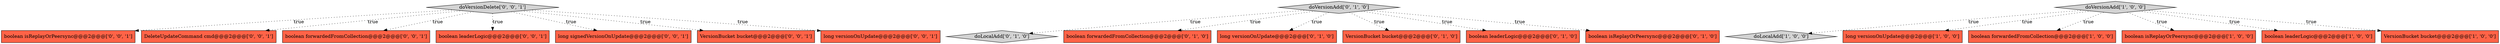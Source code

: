 digraph {
17 [style = filled, label = "boolean isReplayOrPeersync@@@2@@@['0', '0', '1']", fillcolor = tomato, shape = box image = "AAA0AAABBB3BBB"];
21 [style = filled, label = "doVersionDelete['0', '0', '1']", fillcolor = lightgray, shape = diamond image = "AAA0AAABBB3BBB"];
15 [style = filled, label = "DeleteUpdateCommand cmd@@@2@@@['0', '0', '1']", fillcolor = tomato, shape = box image = "AAA0AAABBB3BBB"];
9 [style = filled, label = "doVersionAdd['0', '1', '0']", fillcolor = lightgray, shape = diamond image = "AAA0AAABBB2BBB"];
18 [style = filled, label = "boolean forwardedFromCollection@@@2@@@['0', '0', '1']", fillcolor = tomato, shape = box image = "AAA0AAABBB3BBB"];
14 [style = filled, label = "boolean leaderLogic@@@2@@@['0', '0', '1']", fillcolor = tomato, shape = box image = "AAA0AAABBB3BBB"];
8 [style = filled, label = "doLocalAdd['0', '1', '0']", fillcolor = lightgray, shape = diamond image = "AAA0AAABBB2BBB"];
13 [style = filled, label = "boolean forwardedFromCollection@@@2@@@['0', '1', '0']", fillcolor = tomato, shape = box image = "AAA0AAABBB2BBB"];
20 [style = filled, label = "long signedVersionOnUpdate@@@2@@@['0', '0', '1']", fillcolor = tomato, shape = box image = "AAA0AAABBB3BBB"];
5 [style = filled, label = "doVersionAdd['1', '0', '0']", fillcolor = lightgray, shape = diamond image = "AAA0AAABBB1BBB"];
10 [style = filled, label = "long versionOnUpdate@@@2@@@['0', '1', '0']", fillcolor = tomato, shape = box image = "AAA0AAABBB2BBB"];
4 [style = filled, label = "doLocalAdd['1', '0', '0']", fillcolor = lightgray, shape = diamond image = "AAA0AAABBB1BBB"];
16 [style = filled, label = "VersionBucket bucket@@@2@@@['0', '0', '1']", fillcolor = tomato, shape = box image = "AAA0AAABBB3BBB"];
19 [style = filled, label = "long versionOnUpdate@@@2@@@['0', '0', '1']", fillcolor = tomato, shape = box image = "AAA0AAABBB3BBB"];
2 [style = filled, label = "long versionOnUpdate@@@2@@@['1', '0', '0']", fillcolor = tomato, shape = box image = "AAA0AAABBB1BBB"];
6 [style = filled, label = "boolean forwardedFromCollection@@@2@@@['1', '0', '0']", fillcolor = tomato, shape = box image = "AAA0AAABBB1BBB"];
11 [style = filled, label = "VersionBucket bucket@@@2@@@['0', '1', '0']", fillcolor = tomato, shape = box image = "AAA0AAABBB2BBB"];
3 [style = filled, label = "boolean isReplayOrPeersync@@@2@@@['1', '0', '0']", fillcolor = tomato, shape = box image = "AAA0AAABBB1BBB"];
12 [style = filled, label = "boolean leaderLogic@@@2@@@['0', '1', '0']", fillcolor = tomato, shape = box image = "AAA0AAABBB2BBB"];
1 [style = filled, label = "boolean leaderLogic@@@2@@@['1', '0', '0']", fillcolor = tomato, shape = box image = "AAA0AAABBB1BBB"];
7 [style = filled, label = "boolean isReplayOrPeersync@@@2@@@['0', '1', '0']", fillcolor = tomato, shape = box image = "AAA0AAABBB2BBB"];
0 [style = filled, label = "VersionBucket bucket@@@2@@@['1', '0', '0']", fillcolor = tomato, shape = box image = "AAA0AAABBB1BBB"];
9->11 [style = dotted, label="true"];
5->6 [style = dotted, label="true"];
5->0 [style = dotted, label="true"];
9->13 [style = dotted, label="true"];
5->1 [style = dotted, label="true"];
21->14 [style = dotted, label="true"];
9->8 [style = dotted, label="true"];
5->4 [style = dotted, label="true"];
9->12 [style = dotted, label="true"];
21->17 [style = dotted, label="true"];
21->16 [style = dotted, label="true"];
21->20 [style = dotted, label="true"];
5->2 [style = dotted, label="true"];
21->15 [style = dotted, label="true"];
21->18 [style = dotted, label="true"];
21->19 [style = dotted, label="true"];
9->10 [style = dotted, label="true"];
5->3 [style = dotted, label="true"];
9->7 [style = dotted, label="true"];
}

